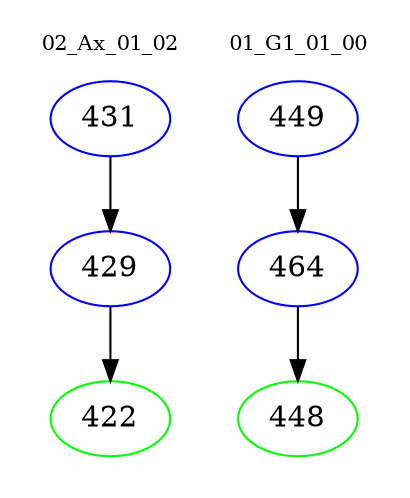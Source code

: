 digraph{
subgraph cluster_0 {
color = white
label = "02_Ax_01_02";
fontsize=10;
T0_431 [label="431", color="blue"]
T0_431 -> T0_429 [color="black"]
T0_429 [label="429", color="blue"]
T0_429 -> T0_422 [color="black"]
T0_422 [label="422", color="green"]
}
subgraph cluster_1 {
color = white
label = "01_G1_01_00";
fontsize=10;
T1_449 [label="449", color="blue"]
T1_449 -> T1_464 [color="black"]
T1_464 [label="464", color="blue"]
T1_464 -> T1_448 [color="black"]
T1_448 [label="448", color="green"]
}
}
